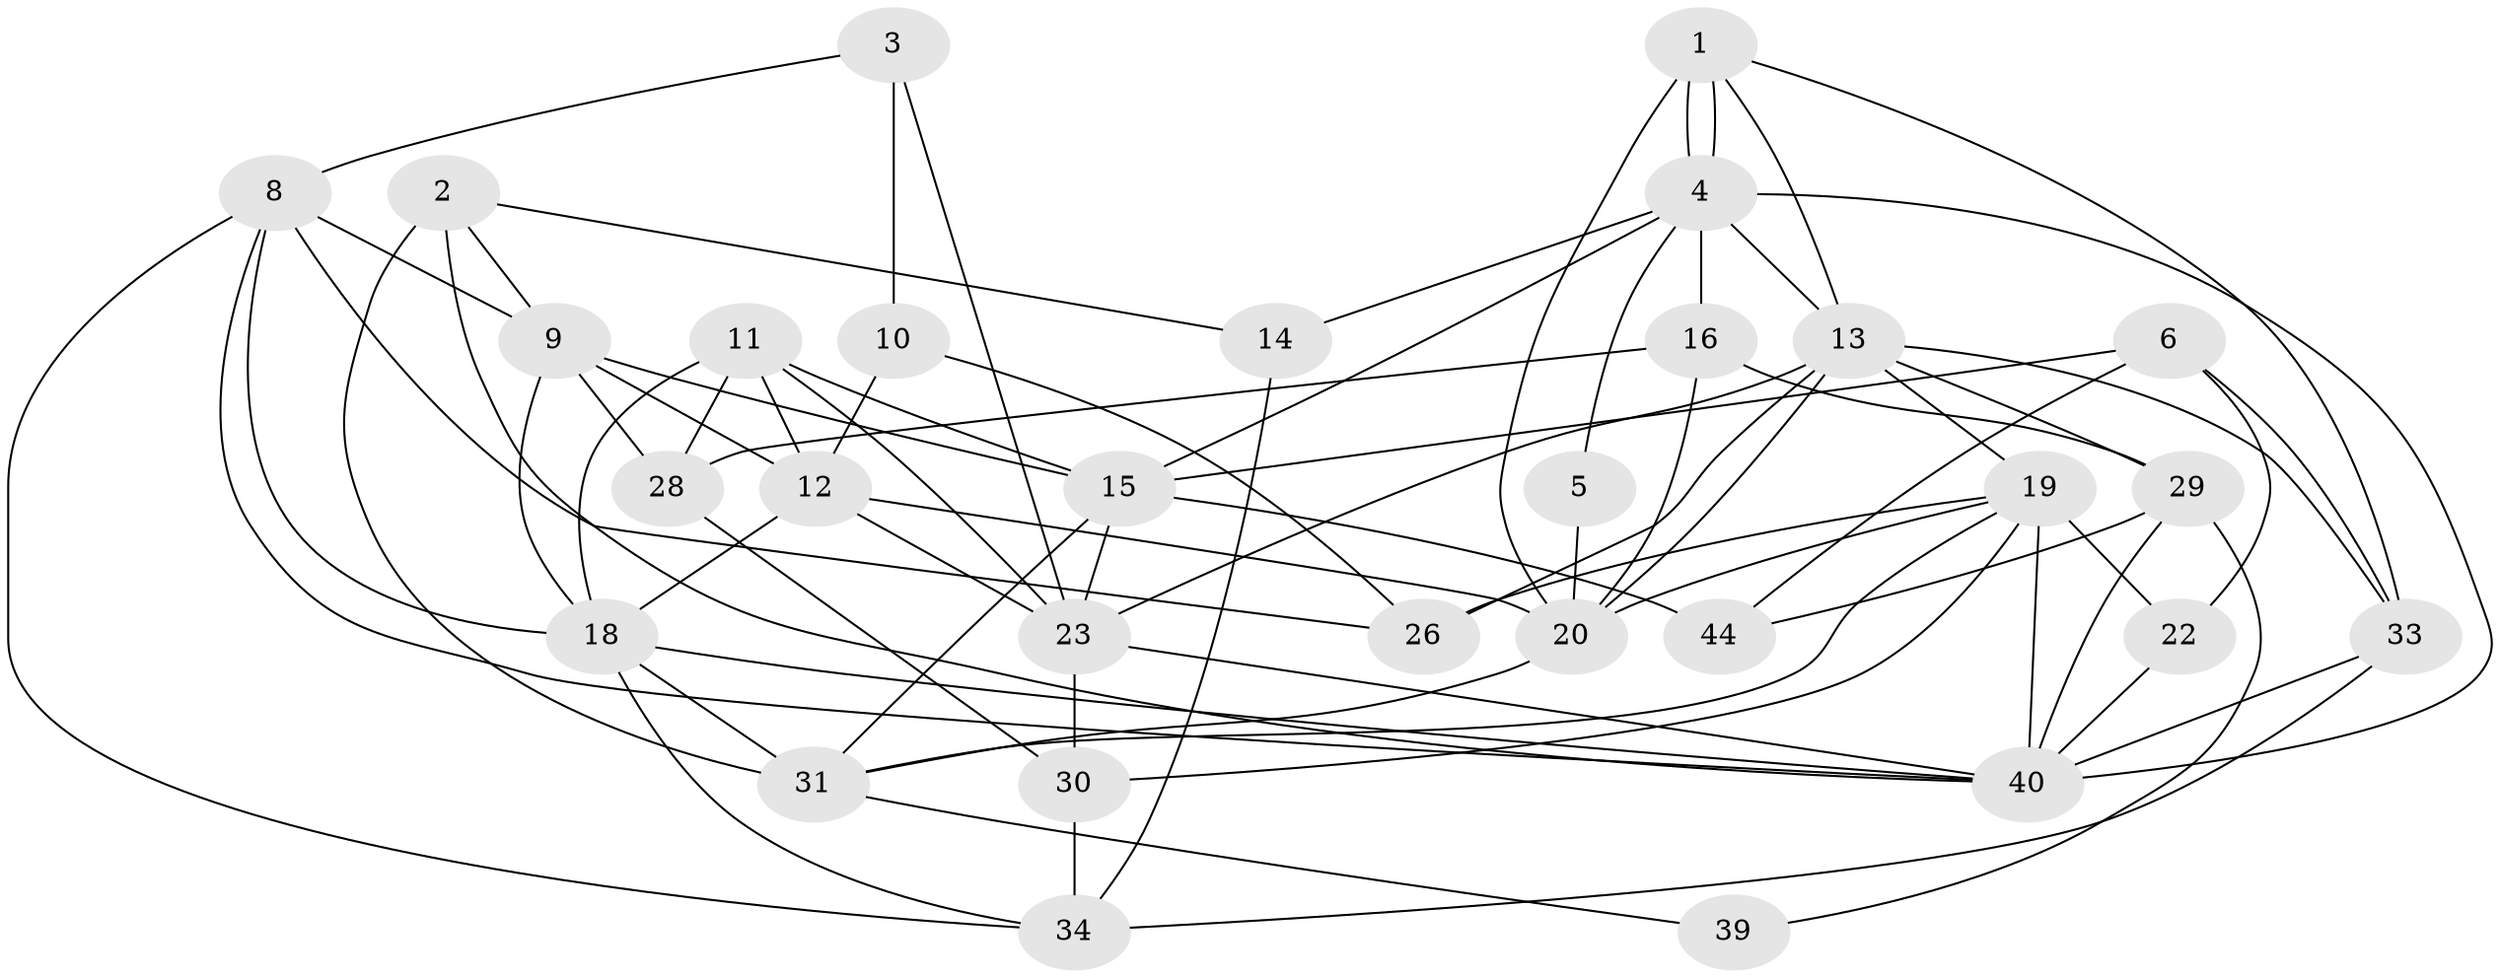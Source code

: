 // Generated by graph-tools (version 1.1) at 2025/52/02/27/25 19:52:09]
// undirected, 30 vertices, 76 edges
graph export_dot {
graph [start="1"]
  node [color=gray90,style=filled];
  1 [super="+38"];
  2 [super="+7"];
  3;
  4 [super="+50"];
  5;
  6;
  8 [super="+43"];
  9 [super="+25"];
  10;
  11 [super="+36"];
  12 [super="+17"];
  13 [super="+32"];
  14;
  15 [super="+24"];
  16;
  18 [super="+45"];
  19 [super="+21"];
  20 [super="+27"];
  22;
  23 [super="+49"];
  26 [super="+46"];
  28 [super="+37"];
  29 [super="+47"];
  30;
  31 [super="+42"];
  33 [super="+41"];
  34 [super="+35"];
  39;
  40 [super="+48"];
  44;
  1 -- 33;
  1 -- 4;
  1 -- 4;
  1 -- 13;
  1 -- 20;
  2 -- 14;
  2 -- 9;
  2 -- 31;
  2 -- 40;
  3 -- 10;
  3 -- 23;
  3 -- 8;
  4 -- 16;
  4 -- 13;
  4 -- 5;
  4 -- 14;
  4 -- 15;
  4 -- 40;
  5 -- 20;
  6 -- 22;
  6 -- 15;
  6 -- 44;
  6 -- 33;
  8 -- 34;
  8 -- 18;
  8 -- 9;
  8 -- 40;
  8 -- 26;
  9 -- 18;
  9 -- 28;
  9 -- 12;
  9 -- 15;
  10 -- 12;
  10 -- 26;
  11 -- 18;
  11 -- 15 [weight=2];
  11 -- 12;
  11 -- 28;
  11 -- 23;
  12 -- 23;
  12 -- 18;
  12 -- 20;
  13 -- 20;
  13 -- 29;
  13 -- 33;
  13 -- 19;
  13 -- 23;
  13 -- 26;
  14 -- 34;
  15 -- 44;
  15 -- 23;
  15 -- 31;
  16 -- 20;
  16 -- 28;
  16 -- 29;
  18 -- 31;
  18 -- 34;
  18 -- 40;
  19 -- 30;
  19 -- 20;
  19 -- 22;
  19 -- 26;
  19 -- 31;
  19 -- 40;
  20 -- 31;
  22 -- 40;
  23 -- 30;
  23 -- 40;
  28 -- 30;
  29 -- 40;
  29 -- 44;
  29 -- 39;
  30 -- 34;
  31 -- 39;
  33 -- 34;
  33 -- 40 [weight=2];
}
